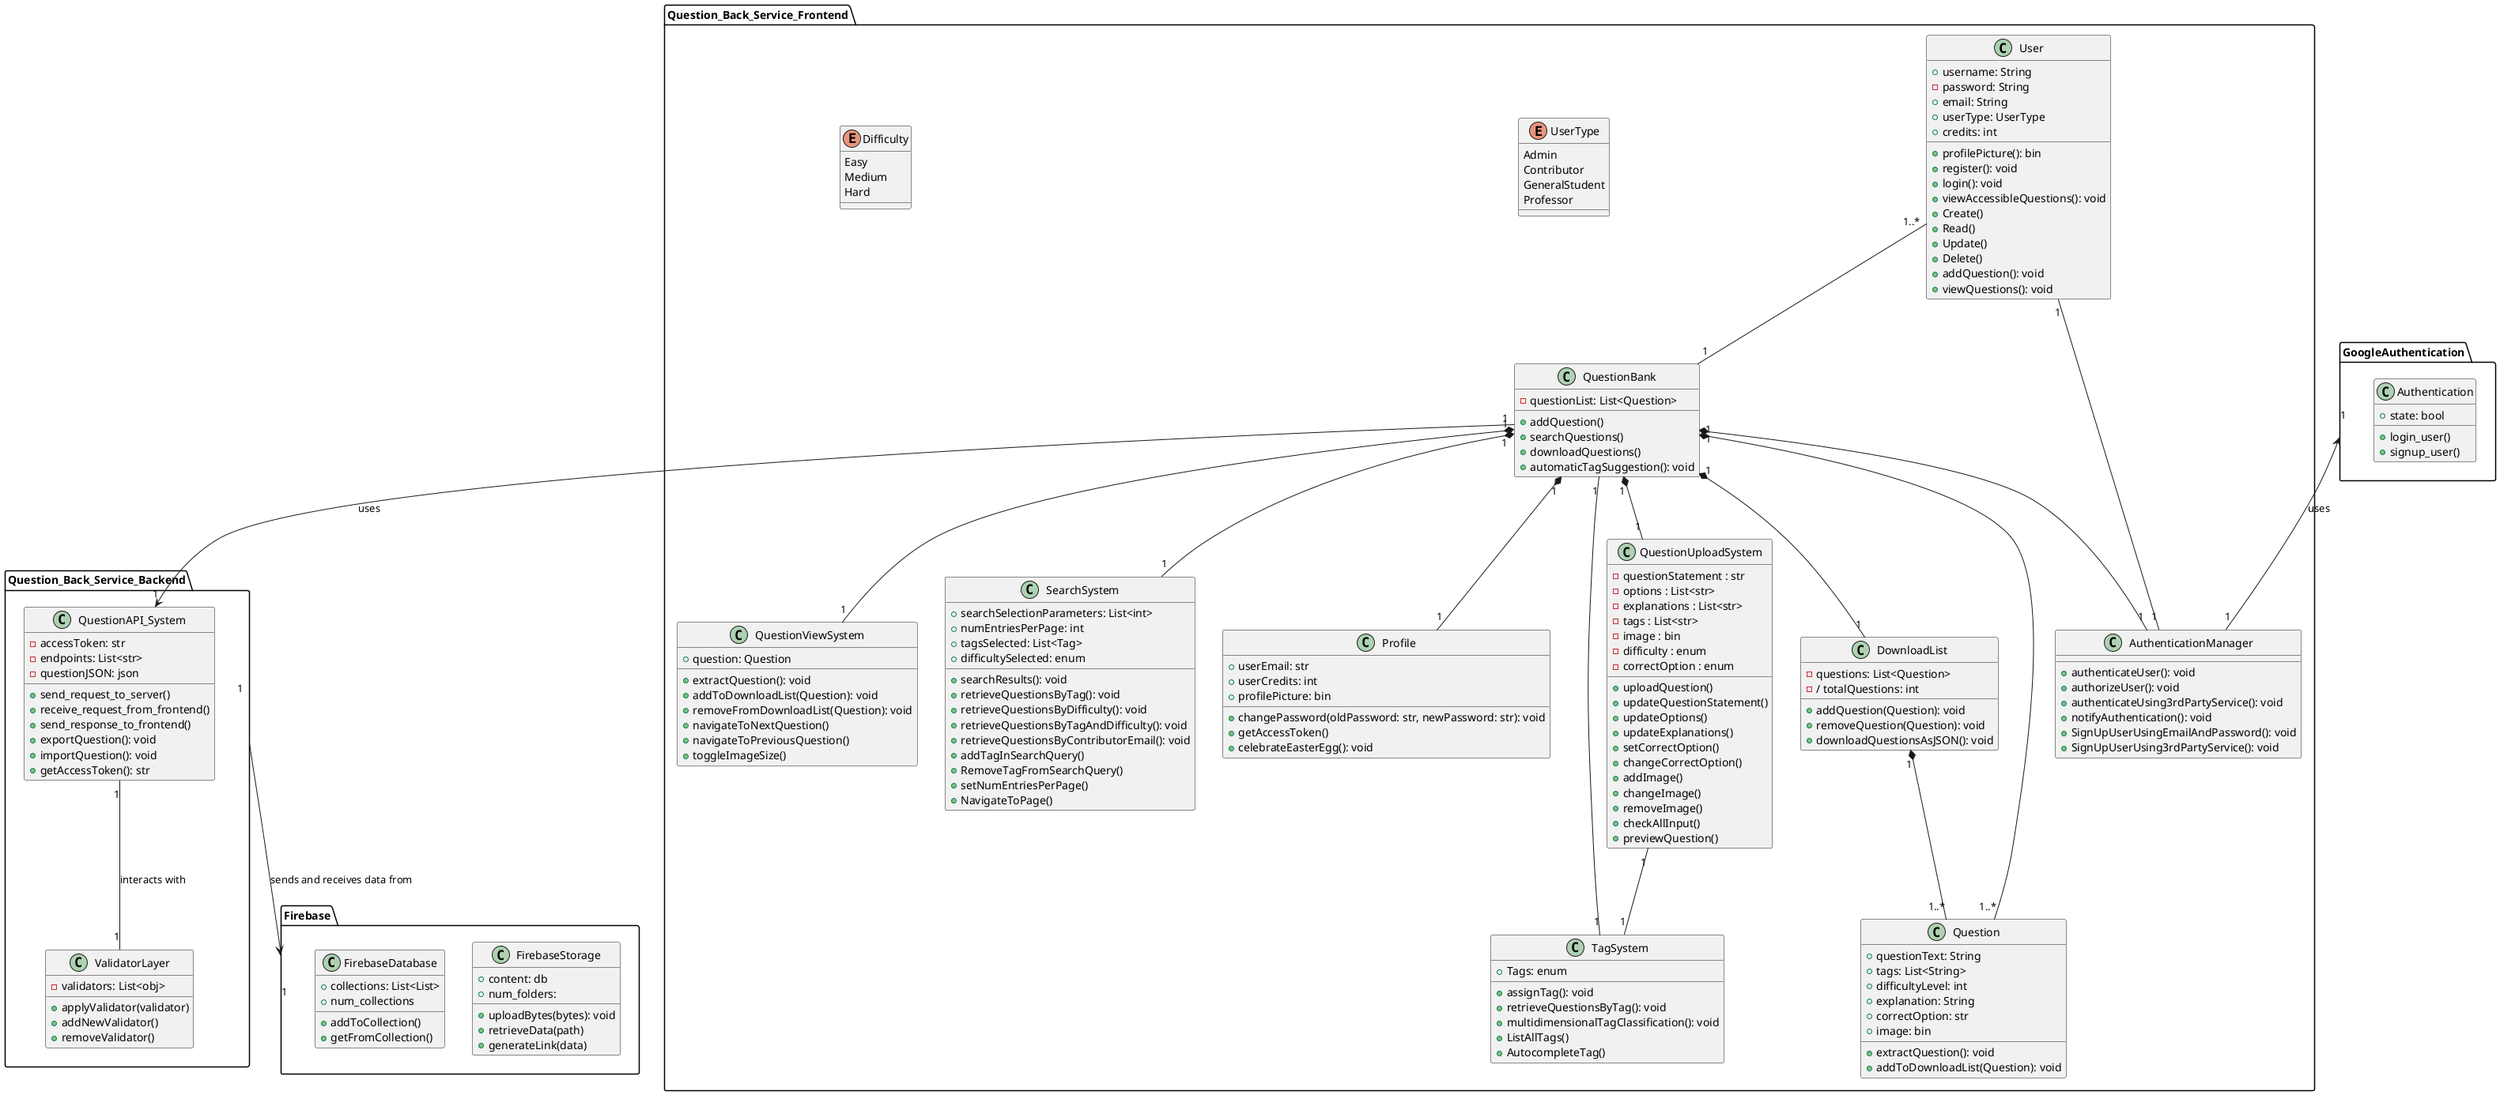 @startuml design_uml

package Question_Back_Service_Frontend {
	class User {
		+ username: String
		- password: String
		+ email: String
		+ userType: UserType
		+ credits: int
		+ profilePicture(): bin
		+ register(): void
		+ login(): void
		+ viewAccessibleQuestions(): void
		+ Create()
		+ Read()
		+ Update()
		+ Delete()
		+ addQuestion(): void
		+ viewQuestions(): void
	}

	class Question {
		+ questionText: String
		+ tags: List<String>
		+ difficultyLevel: int
		+ explanation: String
		+ correctOption: str
		+ image: bin

		+ extractQuestion(): void
		+ addToDownloadList(Question): void
	}

	class QuestionViewSystem {
		+ question: Question

		+ extractQuestion(): void
		+ addToDownloadList(Question): void
		+ removeFromDownloadList(Question): void
		+ navigateToNextQuestion()
		+ navigateToPreviousQuestion()
		+ toggleImageSize()
	}

	class QuestionBank {
		- questionList: List<Question>
		+ addQuestion()
		+ searchQuestions()
		+ downloadQuestions()
		+ automaticTagSuggestion(): void
	}

	class AuthenticationManager {
		+ authenticateUser(): void
		+ authorizeUser(): void
		+ authenticateUsing3rdPartyService(): void
		+ notifyAuthentication(): void
		+ SignUpUserUsingEmailAndPassword(): void
		+ SignUpUserUsing3rdPartyService(): void
	}

	class SearchSystem {
		+ searchResults(): void
		+ searchSelectionParameters: List<int>
		+ numEntriesPerPage: int
		+ tagsSelected: List<Tag>
		+ difficultySelected: enum
		+ retrieveQuestionsByTag(): void
		+ retrieveQuestionsByDifficulty(): void
		+ retrieveQuestionsByTagAndDifficulty(): void
		+ retrieveQuestionsByContributorEmail(): void
		+ addTagInSearchQuery()
		+ RemoveTagFromSearchQuery()
		+ setNumEntriesPerPage()
		+ NavigateToPage()
	}

	class Profile {
		+ userEmail: str
		+ userCredits: int
		+ profilePicture: bin

		+ changePassword(oldPassword: str, newPassword: str): void
		+ getAccessToken()
		+ celebrateEasterEgg(): void
	}

	class TagSystem {
		+ Tags: enum

		+ assignTag(): void
		+ retrieveQuestionsByTag(): void
		+ multidimensionalTagClassification(): void
		+ ListAllTags()
		+ AutocompleteTag()
	}


	enum UserType {
		Admin
		Contributor
		GeneralStudent
		Professor
	}

	enum Difficulty {
		Easy
		Medium
		Hard
	}

	QuestionBank "1" *-- "1..*" Question
	User "1..*" -- "1" QuestionBank
	User "1" -- "1" AuthenticationManager
	QuestionBank "1" *-- "1" SearchSystem
	QuestionBank "1" -- "1" TagSystem
	QuestionBank "1" *-- "1" AuthenticationManager
	QuestionBank "1" *-- "1" QuestionViewSystem
	QuestionBank "1" *-- "1" Profile

	class QuestionUploadSystem {
		- questionStatement : str
		- options : List<str>
		- explanations : List<str>
		- tags : List<str>
		- image : bin
		- difficulty : enum
		- correctOption : enum

		+ uploadQuestion()
		+ updateQuestionStatement()
		+ updateOptions()
		+ updateExplanations()
		+ setCorrectOption()
		+ changeCorrectOption()
		+ addImage()
		+ changeImage()
		+ removeImage()
		+ checkAllInput()
		+ previewQuestion()
	}

	QuestionBank "1" *-- "1" QuestionUploadSystem
	QuestionUploadSystem "1" -- "1" TagSystem

	class DownloadList {
		- questions: List<Question>
		-/ totalQuestions: int
		+ addQuestion(Question): void
		+ removeQuestion(Question): void
		+ downloadQuestionsAsJSON(): void
	}

	QuestionBank "1" *-- "1" DownloadList
	DownloadList "1" *-- "1..*" Question
}

package Question_Back_Service_Backend {
	class QuestionAPI_System {
		- accessToken: str
		- endpoints: List<str>
		- questionJSON: json

		+ send_request_to_server()
		+ receive_request_from_frontend()
		+ send_response_to_frontend()
		+ exportQuestion(): void
		+ importQuestion(): void
		+ getAccessToken(): str
	}

	class ValidatorLayer {
		- validators: List<obj>

		+ applyValidator(validator)
		+ addNewValidator()
		+ removeValidator()
	}

	QuestionAPI_System "1" -- "1" ValidatorLayer: interacts with

}

package Firebase {
	class FirebaseStorage {
		+ content: db
		+ num_folders: 

		+ uploadBytes(bytes): void
		+ retrieveData(path)
		+ generateLink(data)
	}

	class FirebaseDatabase  {
		+ collections: List<List>
		+ num_collections

		+ addToCollection()
		+ getFromCollection()
	}

}
package GoogleAuthentication {
	class Authentication {
		+ state: bool 

		+ login_user()
		+ signup_user()
	}

}

QuestionBank "1" --> "1" QuestionAPI_System: "uses"
Question_Back_Service_Backend "1" --> "1" Firebase: sends and receives data from

GoogleAuthentication "1" <-- "1" AuthenticationManager: uses

@enduml